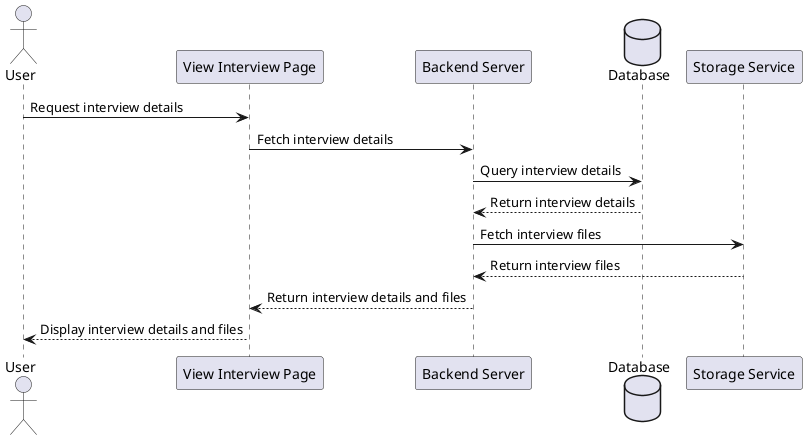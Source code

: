 @startuml
actor User
participant "View Interview Page" as ViewInterviewPage
participant "Backend Server" as BackendServer
database Database
participant "Storage Service" as StorageService

User -> ViewInterviewPage: Request interview details
ViewInterviewPage -> BackendServer: Fetch interview details
BackendServer -> Database: Query interview details
Database --> BackendServer: Return interview details
BackendServer -> StorageService: Fetch interview files
StorageService --> BackendServer: Return interview files
BackendServer --> ViewInterviewPage: Return interview details and files
ViewInterviewPage --> User: Display interview details and files
@enduml
